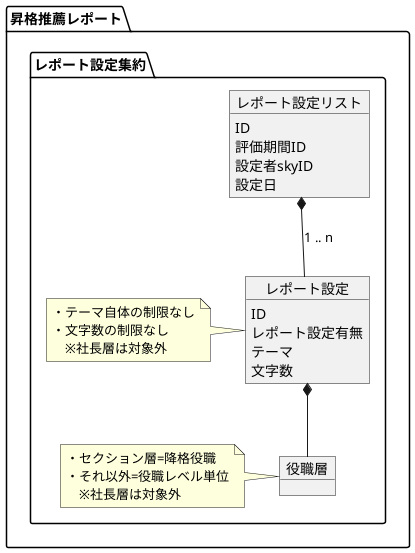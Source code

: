 @startuml
top to bottom direction

hide circle
hide method

package 昇格推薦レポート {

    package レポート設定集約 {
        object レポート設定{
            ID
            レポート設定有無
            テーマ
            文字数
        }

        object レポート設定リスト{
            ID
            評価期間ID
            設定者skyID
            設定日
        }

        object 役職層 {

        }

        レポート設定リスト *-down- レポート設定 : 1 .. n
        レポート設定 *-down- 役職層
        note left of レポート設定
        ・テーマ自体の制限なし
        ・文字数の制限なし
        　※社長層は対象外
        end note
        note left of 役職層
        ・セクション層=降格役職
        ・それ以外=役職レベル単位
        　※社長層は対象外
        end note
    }
}
@enduml

